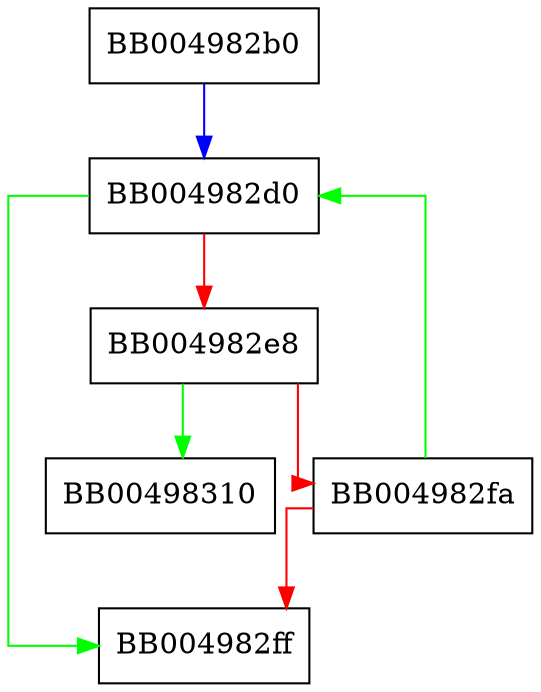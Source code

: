 digraph def_generate_session_id {
  node [shape="box"];
  graph [splines=ortho];
  BB004982b0 -> BB004982d0 [color="blue"];
  BB004982d0 -> BB004982ff [color="green"];
  BB004982d0 -> BB004982e8 [color="red"];
  BB004982e8 -> BB00498310 [color="green"];
  BB004982e8 -> BB004982fa [color="red"];
  BB004982fa -> BB004982d0 [color="green"];
  BB004982fa -> BB004982ff [color="red"];
}